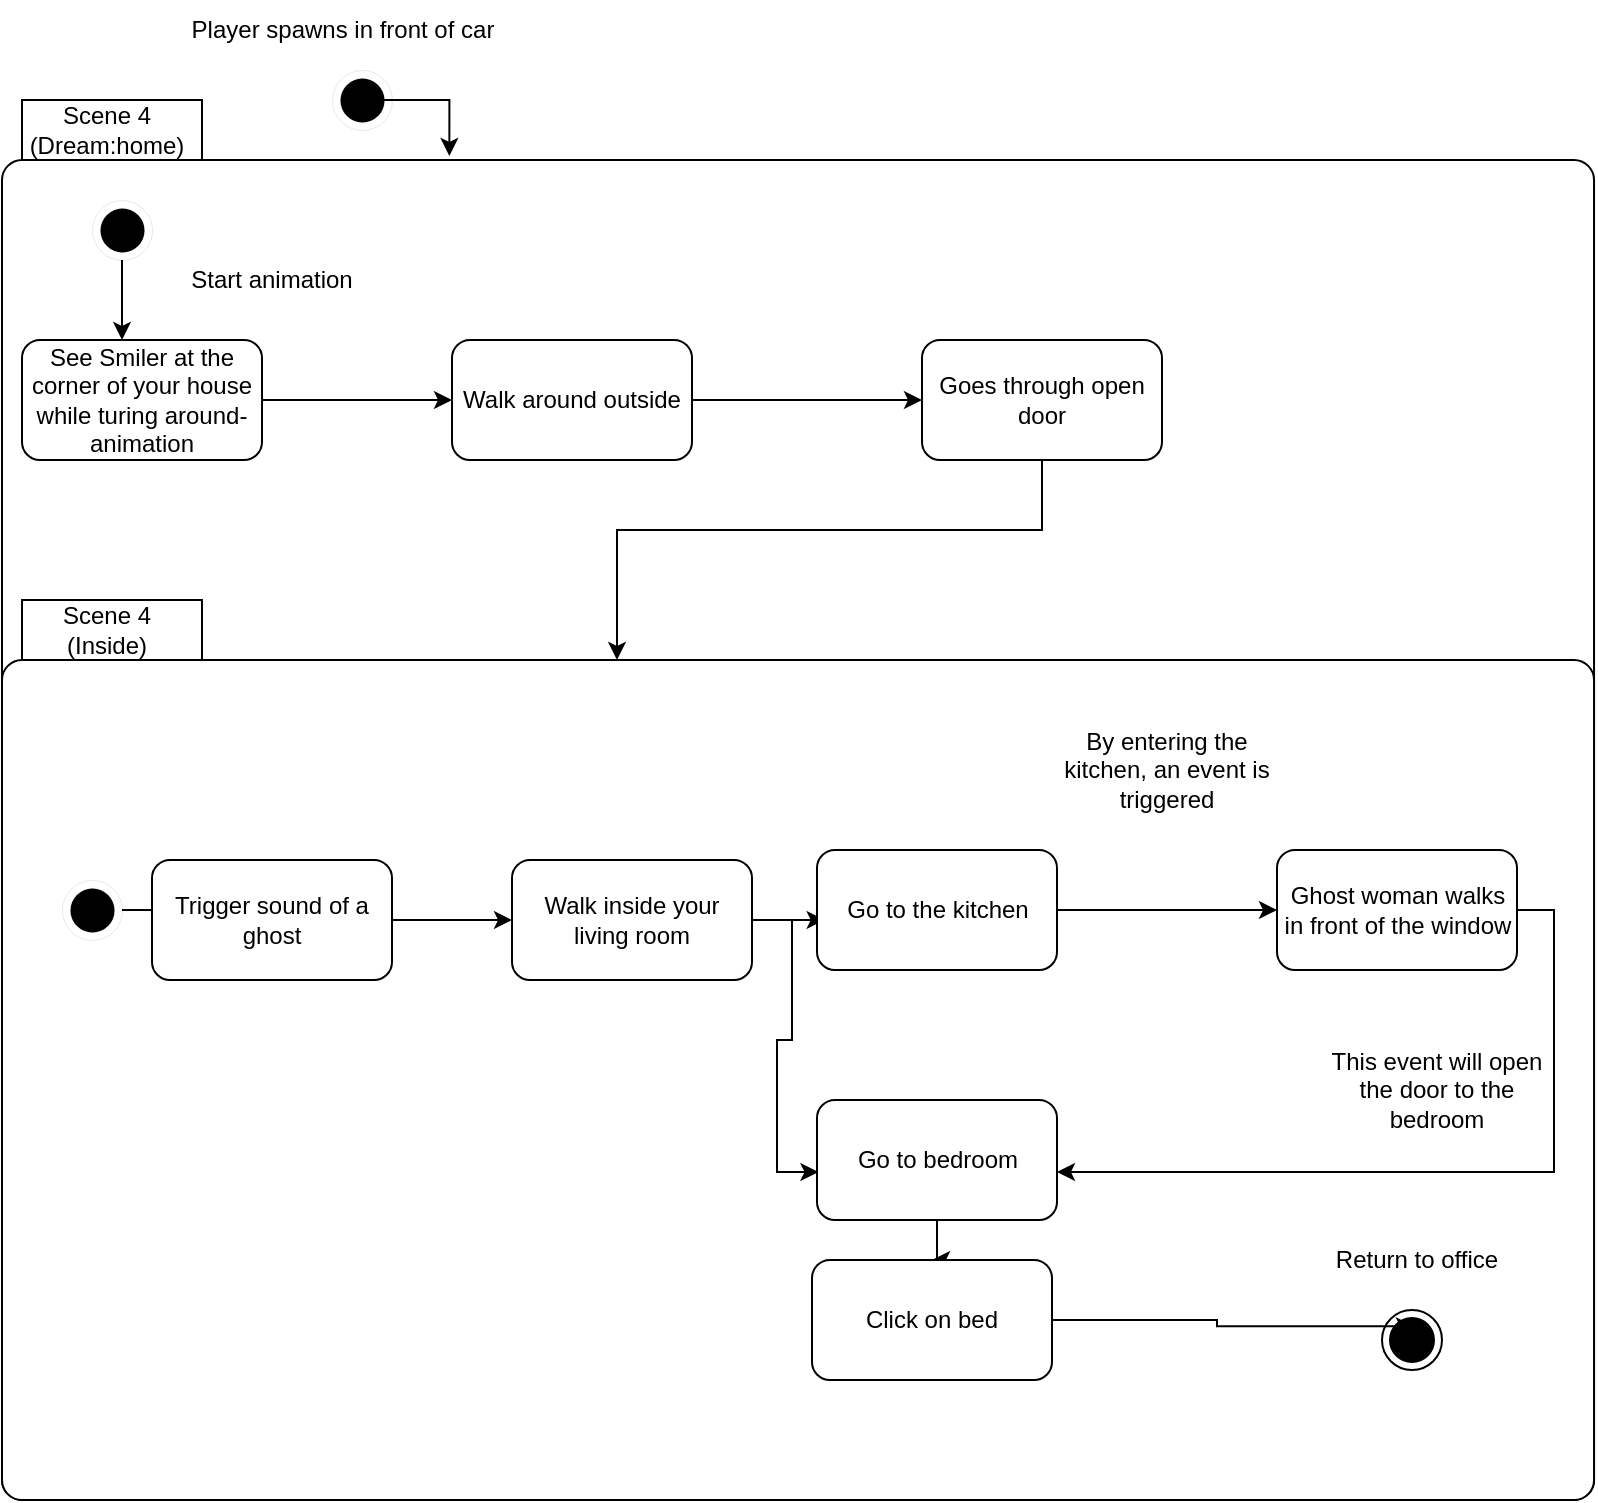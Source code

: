 <mxfile version="25.0.0">
  <diagram name="Seite-1" id="4A2YwwTTmII6rBf1Q2FR">
    <mxGraphModel dx="1383" dy="814" grid="1" gridSize="10" guides="1" tooltips="1" connect="1" arrows="1" fold="1" page="1" pageScale="1" pageWidth="827" pageHeight="1169" math="0" shadow="0">
      <root>
        <mxCell id="0" />
        <mxCell id="1" parent="0" />
        <mxCell id="6ftq6j65stskF8XGJ8QF-1" value="" style="ellipse;html=1;shape=endState;fillColor=strokeColor;strokeWidth=0;" parent="1" vertex="1">
          <mxGeometry x="180" y="85" width="30" height="30" as="geometry" />
        </mxCell>
        <mxCell id="6ftq6j65stskF8XGJ8QF-2" value="Player spawns in front of car" style="text;html=1;align=center;verticalAlign=middle;resizable=0;points=[];autosize=1;strokeColor=none;fillColor=none;" parent="1" vertex="1">
          <mxGeometry x="100" y="50" width="170" height="30" as="geometry" />
        </mxCell>
        <mxCell id="6ftq6j65stskF8XGJ8QF-3" value="Scene 4&lt;br&gt;&lt;div&gt;(Dream:home)&lt;/div&gt;" style="shape=folder;align=center;verticalAlign=middle;fontStyle=0;tabWidth=100;tabHeight=30;tabPosition=left;html=1;boundedLbl=1;labelInHeader=1;rounded=1;absoluteArcSize=1;arcSize=10;whiteSpace=wrap;" parent="1" vertex="1">
          <mxGeometry x="15" y="100" width="796.02" height="700" as="geometry" />
        </mxCell>
        <mxCell id="6ftq6j65stskF8XGJ8QF-4" style="edgeStyle=orthogonalEdgeStyle;rounded=0;orthogonalLoop=1;jettySize=auto;html=1;exitX=0.8;exitY=0.447;exitDx=0;exitDy=0;exitPerimeter=0;entryX=0.281;entryY=0.04;entryDx=0;entryDy=0;entryPerimeter=0;" parent="1" edge="1" target="6ftq6j65stskF8XGJ8QF-3" source="6ftq6j65stskF8XGJ8QF-1">
          <mxGeometry relative="1" as="geometry">
            <mxPoint x="240.0" y="110.034" as="sourcePoint" />
            <mxPoint x="333.98" y="111" as="targetPoint" />
            <Array as="points">
              <mxPoint x="204" y="100" />
              <mxPoint x="239" y="100" />
            </Array>
          </mxGeometry>
        </mxCell>
        <mxCell id="UIB05lLIntMKHFcyhaDu-1" value="" style="ellipse;html=1;shape=endState;fillColor=strokeColor;strokeWidth=0;" parent="1" vertex="1">
          <mxGeometry x="60" y="150" width="30" height="30" as="geometry" />
        </mxCell>
        <mxCell id="Lgm5uu-BYtN0YzGv8uxh-11" style="edgeStyle=orthogonalEdgeStyle;rounded=0;orthogonalLoop=1;jettySize=auto;html=1;entryX=0;entryY=0.5;entryDx=0;entryDy=0;" parent="1" source="UIB05lLIntMKHFcyhaDu-2" target="UIB05lLIntMKHFcyhaDu-25" edge="1">
          <mxGeometry relative="1" as="geometry" />
        </mxCell>
        <mxCell id="UIB05lLIntMKHFcyhaDu-2" value="See Smiler at the corner of your house while turing around-animation" style="rounded=1;whiteSpace=wrap;html=1;" parent="1" vertex="1">
          <mxGeometry x="25.0" y="220" width="120" height="60" as="geometry" />
        </mxCell>
        <mxCell id="UIB05lLIntMKHFcyhaDu-3" style="edgeStyle=orthogonalEdgeStyle;rounded=0;orthogonalLoop=1;jettySize=auto;html=1;exitX=0.5;exitY=1;exitDx=0;exitDy=0;" parent="1" source="UIB05lLIntMKHFcyhaDu-1" edge="1">
          <mxGeometry relative="1" as="geometry">
            <mxPoint x="75.0" y="200" as="sourcePoint" />
            <mxPoint x="75.0" y="220" as="targetPoint" />
          </mxGeometry>
        </mxCell>
        <mxCell id="UIB05lLIntMKHFcyhaDu-4" value="Start animation" style="text;html=1;align=center;verticalAlign=middle;whiteSpace=wrap;rounded=0;" parent="1" vertex="1">
          <mxGeometry x="75" y="170" width="150" height="40" as="geometry" />
        </mxCell>
        <mxCell id="UIB05lLIntMKHFcyhaDu-25" value="Walk around outside" style="rounded=1;whiteSpace=wrap;html=1;" parent="1" vertex="1">
          <mxGeometry x="240" y="220" width="120" height="60" as="geometry" />
        </mxCell>
        <mxCell id="Lgm5uu-BYtN0YzGv8uxh-16" value="" style="endArrow=classic;html=1;rounded=0;exitX=1;exitY=0.5;exitDx=0;exitDy=0;entryX=0;entryY=0.5;entryDx=0;entryDy=0;" parent="1" source="UIB05lLIntMKHFcyhaDu-25" edge="1">
          <mxGeometry width="50" height="50" relative="1" as="geometry">
            <mxPoint x="415" y="280" as="sourcePoint" />
            <mxPoint x="475" y="250" as="targetPoint" />
          </mxGeometry>
        </mxCell>
        <mxCell id="w5_11uPRbBjuEzUio9Y5-1" value="Goes through open door" style="rounded=1;whiteSpace=wrap;html=1;" parent="1" vertex="1">
          <mxGeometry x="475" y="220" width="120" height="60" as="geometry" />
        </mxCell>
        <mxCell id="w5_11uPRbBjuEzUio9Y5-2" value="Scene 4&lt;br&gt;&lt;div&gt;(Inside)&lt;/div&gt;" style="shape=folder;align=center;verticalAlign=middle;fontStyle=0;tabWidth=100;tabHeight=30;tabPosition=left;html=1;boundedLbl=1;labelInHeader=1;rounded=1;absoluteArcSize=1;arcSize=10;whiteSpace=wrap;" parent="1" vertex="1">
          <mxGeometry x="15" y="350" width="796.02" height="450" as="geometry" />
        </mxCell>
        <mxCell id="w5_11uPRbBjuEzUio9Y5-3" style="edgeStyle=orthogonalEdgeStyle;rounded=0;orthogonalLoop=1;jettySize=auto;html=1;entryX=0;entryY=0;entryDx=307.5;entryDy=30;entryPerimeter=0;" parent="1" source="w5_11uPRbBjuEzUio9Y5-1" target="w5_11uPRbBjuEzUio9Y5-2" edge="1">
          <mxGeometry relative="1" as="geometry" />
        </mxCell>
        <mxCell id="w5_11uPRbBjuEzUio9Y5-7" style="edgeStyle=orthogonalEdgeStyle;rounded=0;orthogonalLoop=1;jettySize=auto;html=1;" parent="1" source="w5_11uPRbBjuEzUio9Y5-6" target="Lgm5uu-BYtN0YzGv8uxh-14" edge="1">
          <mxGeometry relative="1" as="geometry" />
        </mxCell>
        <mxCell id="w5_11uPRbBjuEzUio9Y5-6" value="" style="ellipse;html=1;shape=endState;fillColor=strokeColor;strokeWidth=0;" parent="1" vertex="1">
          <mxGeometry x="45" y="490" width="30" height="30" as="geometry" />
        </mxCell>
        <mxCell id="w5_11uPRbBjuEzUio9Y5-9" style="edgeStyle=orthogonalEdgeStyle;rounded=0;orthogonalLoop=1;jettySize=auto;html=1;" parent="1" source="Lgm5uu-BYtN0YzGv8uxh-14" target="w5_11uPRbBjuEzUio9Y5-8" edge="1">
          <mxGeometry relative="1" as="geometry" />
        </mxCell>
        <mxCell id="Lgm5uu-BYtN0YzGv8uxh-14" value="Trigger sound of a ghost" style="rounded=1;whiteSpace=wrap;html=1;" parent="1" vertex="1">
          <mxGeometry x="90" y="480" width="120" height="60" as="geometry" />
        </mxCell>
        <mxCell id="w5_11uPRbBjuEzUio9Y5-12" style="edgeStyle=orthogonalEdgeStyle;rounded=0;orthogonalLoop=1;jettySize=auto;html=1;entryX=0.032;entryY=0.583;entryDx=0;entryDy=0;entryPerimeter=0;" parent="1" source="w5_11uPRbBjuEzUio9Y5-8" target="ivUp4uSi5tEJxtO9uZT--4" edge="1">
          <mxGeometry relative="1" as="geometry">
            <mxPoint x="385" y="570" as="targetPoint" />
          </mxGeometry>
        </mxCell>
        <mxCell id="w5_11uPRbBjuEzUio9Y5-8" value="Walk inside your living room" style="rounded=1;whiteSpace=wrap;html=1;" parent="1" vertex="1">
          <mxGeometry x="270" y="480" width="120" height="60" as="geometry" />
        </mxCell>
        <mxCell id="w5_11uPRbBjuEzUio9Y5-10" value="By entering the kitchen, an event is triggered" style="text;html=1;align=center;verticalAlign=middle;whiteSpace=wrap;rounded=0;" parent="1" vertex="1">
          <mxGeometry x="540" y="420" width="115" height="30" as="geometry" />
        </mxCell>
        <mxCell id="w5_11uPRbBjuEzUio9Y5-38" style="edgeStyle=orthogonalEdgeStyle;rounded=0;orthogonalLoop=1;jettySize=auto;html=1;" parent="1" source="w5_11uPRbBjuEzUio9Y5-35" edge="1">
          <mxGeometry relative="1" as="geometry">
            <mxPoint x="1040" y="830.0" as="targetPoint" />
          </mxGeometry>
        </mxCell>
        <mxCell id="ivUp4uSi5tEJxtO9uZT--8" style="edgeStyle=orthogonalEdgeStyle;rounded=0;orthogonalLoop=1;jettySize=auto;html=1;" edge="1" parent="1" source="ivUp4uSi5tEJxtO9uZT--4" target="ivUp4uSi5tEJxtO9uZT--7">
          <mxGeometry relative="1" as="geometry" />
        </mxCell>
        <mxCell id="ivUp4uSi5tEJxtO9uZT--4" value="Go to the kitchen" style="rounded=1;whiteSpace=wrap;html=1;" vertex="1" parent="1">
          <mxGeometry x="422.5" y="475" width="120" height="60" as="geometry" />
        </mxCell>
        <mxCell id="ivUp4uSi5tEJxtO9uZT--7" value="Ghost woman walks in front of the window" style="rounded=1;whiteSpace=wrap;html=1;" vertex="1" parent="1">
          <mxGeometry x="652.5" y="475" width="120" height="60" as="geometry" />
        </mxCell>
        <mxCell id="ivUp4uSi5tEJxtO9uZT--14" style="edgeStyle=orthogonalEdgeStyle;rounded=0;orthogonalLoop=1;jettySize=auto;html=1;" edge="1" parent="1" source="ivUp4uSi5tEJxtO9uZT--9" target="ivUp4uSi5tEJxtO9uZT--13">
          <mxGeometry relative="1" as="geometry" />
        </mxCell>
        <mxCell id="ivUp4uSi5tEJxtO9uZT--9" value="Go to bedroom" style="rounded=1;whiteSpace=wrap;html=1;" vertex="1" parent="1">
          <mxGeometry x="422.5" y="600" width="120" height="60" as="geometry" />
        </mxCell>
        <mxCell id="ivUp4uSi5tEJxtO9uZT--10" style="edgeStyle=orthogonalEdgeStyle;rounded=0;orthogonalLoop=1;jettySize=auto;html=1;entryX=1;entryY=0.6;entryDx=0;entryDy=0;entryPerimeter=0;" edge="1" parent="1" source="ivUp4uSi5tEJxtO9uZT--7" target="ivUp4uSi5tEJxtO9uZT--9">
          <mxGeometry relative="1" as="geometry">
            <Array as="points">
              <mxPoint x="791.02" y="505" />
              <mxPoint x="791.02" y="636" />
            </Array>
          </mxGeometry>
        </mxCell>
        <mxCell id="ivUp4uSi5tEJxtO9uZT--11" value="This event will open the door to the bedroom" style="text;html=1;align=center;verticalAlign=middle;whiteSpace=wrap;rounded=0;" vertex="1" parent="1">
          <mxGeometry x="675" y="580" width="115" height="30" as="geometry" />
        </mxCell>
        <mxCell id="ivUp4uSi5tEJxtO9uZT--12" style="edgeStyle=orthogonalEdgeStyle;rounded=0;orthogonalLoop=1;jettySize=auto;html=1;entryX=0.006;entryY=0.6;entryDx=0;entryDy=0;entryPerimeter=0;" edge="1" parent="1" source="w5_11uPRbBjuEzUio9Y5-8" target="ivUp4uSi5tEJxtO9uZT--9">
          <mxGeometry relative="1" as="geometry" />
        </mxCell>
        <mxCell id="ivUp4uSi5tEJxtO9uZT--13" value="Click on bed" style="rounded=1;whiteSpace=wrap;html=1;" vertex="1" parent="1">
          <mxGeometry x="420" y="680" width="120" height="60" as="geometry" />
        </mxCell>
        <mxCell id="ivUp4uSi5tEJxtO9uZT--15" value="" style="ellipse;html=1;shape=endState;fillColor=strokeColor;strokeWidth=1;perimeterSpacing=4;" vertex="1" parent="1">
          <mxGeometry x="705" y="705" width="30" height="30" as="geometry" />
        </mxCell>
        <mxCell id="ivUp4uSi5tEJxtO9uZT--16" style="edgeStyle=orthogonalEdgeStyle;rounded=0;orthogonalLoop=1;jettySize=auto;html=1;entryX=0.525;entryY=0.318;entryDx=0;entryDy=0;entryPerimeter=0;" edge="1" parent="1" source="ivUp4uSi5tEJxtO9uZT--13" target="ivUp4uSi5tEJxtO9uZT--15">
          <mxGeometry relative="1" as="geometry" />
        </mxCell>
        <mxCell id="ivUp4uSi5tEJxtO9uZT--17" value="Return to office" style="text;html=1;align=center;verticalAlign=middle;whiteSpace=wrap;rounded=0;" vertex="1" parent="1">
          <mxGeometry x="665" y="665" width="115" height="30" as="geometry" />
        </mxCell>
      </root>
    </mxGraphModel>
  </diagram>
</mxfile>
